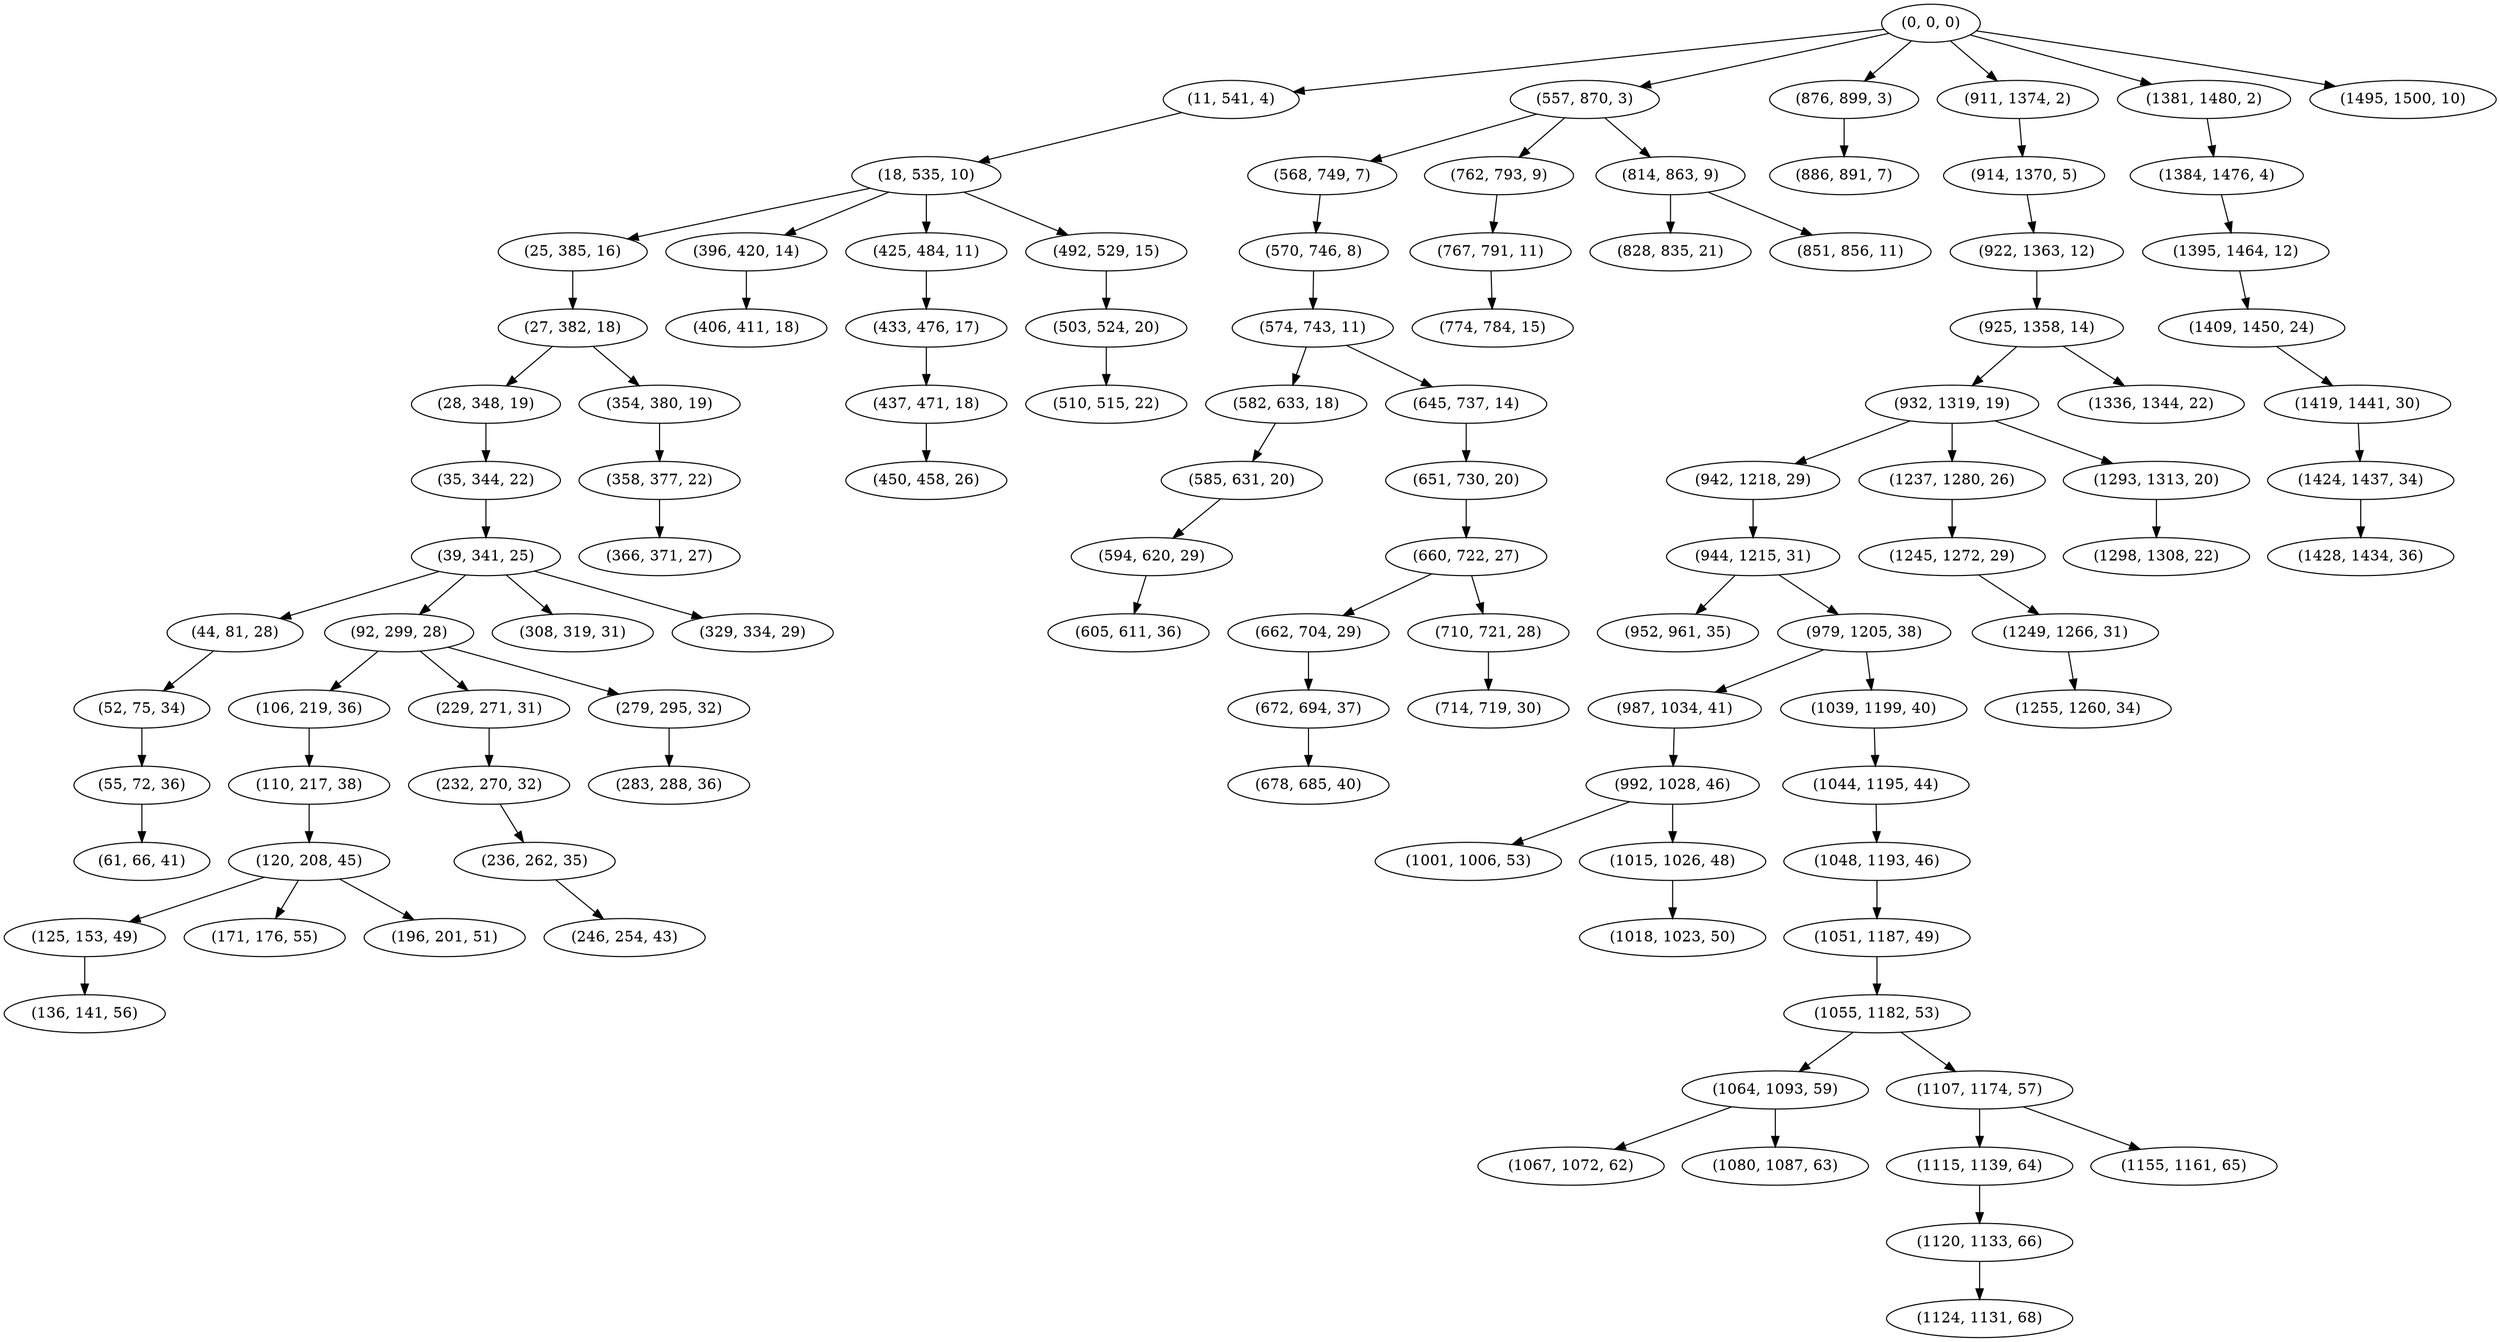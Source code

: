 digraph tree {
    "(0, 0, 0)";
    "(11, 541, 4)";
    "(18, 535, 10)";
    "(25, 385, 16)";
    "(27, 382, 18)";
    "(28, 348, 19)";
    "(35, 344, 22)";
    "(39, 341, 25)";
    "(44, 81, 28)";
    "(52, 75, 34)";
    "(55, 72, 36)";
    "(61, 66, 41)";
    "(92, 299, 28)";
    "(106, 219, 36)";
    "(110, 217, 38)";
    "(120, 208, 45)";
    "(125, 153, 49)";
    "(136, 141, 56)";
    "(171, 176, 55)";
    "(196, 201, 51)";
    "(229, 271, 31)";
    "(232, 270, 32)";
    "(236, 262, 35)";
    "(246, 254, 43)";
    "(279, 295, 32)";
    "(283, 288, 36)";
    "(308, 319, 31)";
    "(329, 334, 29)";
    "(354, 380, 19)";
    "(358, 377, 22)";
    "(366, 371, 27)";
    "(396, 420, 14)";
    "(406, 411, 18)";
    "(425, 484, 11)";
    "(433, 476, 17)";
    "(437, 471, 18)";
    "(450, 458, 26)";
    "(492, 529, 15)";
    "(503, 524, 20)";
    "(510, 515, 22)";
    "(557, 870, 3)";
    "(568, 749, 7)";
    "(570, 746, 8)";
    "(574, 743, 11)";
    "(582, 633, 18)";
    "(585, 631, 20)";
    "(594, 620, 29)";
    "(605, 611, 36)";
    "(645, 737, 14)";
    "(651, 730, 20)";
    "(660, 722, 27)";
    "(662, 704, 29)";
    "(672, 694, 37)";
    "(678, 685, 40)";
    "(710, 721, 28)";
    "(714, 719, 30)";
    "(762, 793, 9)";
    "(767, 791, 11)";
    "(774, 784, 15)";
    "(814, 863, 9)";
    "(828, 835, 21)";
    "(851, 856, 11)";
    "(876, 899, 3)";
    "(886, 891, 7)";
    "(911, 1374, 2)";
    "(914, 1370, 5)";
    "(922, 1363, 12)";
    "(925, 1358, 14)";
    "(932, 1319, 19)";
    "(942, 1218, 29)";
    "(944, 1215, 31)";
    "(952, 961, 35)";
    "(979, 1205, 38)";
    "(987, 1034, 41)";
    "(992, 1028, 46)";
    "(1001, 1006, 53)";
    "(1015, 1026, 48)";
    "(1018, 1023, 50)";
    "(1039, 1199, 40)";
    "(1044, 1195, 44)";
    "(1048, 1193, 46)";
    "(1051, 1187, 49)";
    "(1055, 1182, 53)";
    "(1064, 1093, 59)";
    "(1067, 1072, 62)";
    "(1080, 1087, 63)";
    "(1107, 1174, 57)";
    "(1115, 1139, 64)";
    "(1120, 1133, 66)";
    "(1124, 1131, 68)";
    "(1155, 1161, 65)";
    "(1237, 1280, 26)";
    "(1245, 1272, 29)";
    "(1249, 1266, 31)";
    "(1255, 1260, 34)";
    "(1293, 1313, 20)";
    "(1298, 1308, 22)";
    "(1336, 1344, 22)";
    "(1381, 1480, 2)";
    "(1384, 1476, 4)";
    "(1395, 1464, 12)";
    "(1409, 1450, 24)";
    "(1419, 1441, 30)";
    "(1424, 1437, 34)";
    "(1428, 1434, 36)";
    "(1495, 1500, 10)";
    "(0, 0, 0)" -> "(11, 541, 4)";
    "(0, 0, 0)" -> "(557, 870, 3)";
    "(0, 0, 0)" -> "(876, 899, 3)";
    "(0, 0, 0)" -> "(911, 1374, 2)";
    "(0, 0, 0)" -> "(1381, 1480, 2)";
    "(0, 0, 0)" -> "(1495, 1500, 10)";
    "(11, 541, 4)" -> "(18, 535, 10)";
    "(18, 535, 10)" -> "(25, 385, 16)";
    "(18, 535, 10)" -> "(396, 420, 14)";
    "(18, 535, 10)" -> "(425, 484, 11)";
    "(18, 535, 10)" -> "(492, 529, 15)";
    "(25, 385, 16)" -> "(27, 382, 18)";
    "(27, 382, 18)" -> "(28, 348, 19)";
    "(27, 382, 18)" -> "(354, 380, 19)";
    "(28, 348, 19)" -> "(35, 344, 22)";
    "(35, 344, 22)" -> "(39, 341, 25)";
    "(39, 341, 25)" -> "(44, 81, 28)";
    "(39, 341, 25)" -> "(92, 299, 28)";
    "(39, 341, 25)" -> "(308, 319, 31)";
    "(39, 341, 25)" -> "(329, 334, 29)";
    "(44, 81, 28)" -> "(52, 75, 34)";
    "(52, 75, 34)" -> "(55, 72, 36)";
    "(55, 72, 36)" -> "(61, 66, 41)";
    "(92, 299, 28)" -> "(106, 219, 36)";
    "(92, 299, 28)" -> "(229, 271, 31)";
    "(92, 299, 28)" -> "(279, 295, 32)";
    "(106, 219, 36)" -> "(110, 217, 38)";
    "(110, 217, 38)" -> "(120, 208, 45)";
    "(120, 208, 45)" -> "(125, 153, 49)";
    "(120, 208, 45)" -> "(171, 176, 55)";
    "(120, 208, 45)" -> "(196, 201, 51)";
    "(125, 153, 49)" -> "(136, 141, 56)";
    "(229, 271, 31)" -> "(232, 270, 32)";
    "(232, 270, 32)" -> "(236, 262, 35)";
    "(236, 262, 35)" -> "(246, 254, 43)";
    "(279, 295, 32)" -> "(283, 288, 36)";
    "(354, 380, 19)" -> "(358, 377, 22)";
    "(358, 377, 22)" -> "(366, 371, 27)";
    "(396, 420, 14)" -> "(406, 411, 18)";
    "(425, 484, 11)" -> "(433, 476, 17)";
    "(433, 476, 17)" -> "(437, 471, 18)";
    "(437, 471, 18)" -> "(450, 458, 26)";
    "(492, 529, 15)" -> "(503, 524, 20)";
    "(503, 524, 20)" -> "(510, 515, 22)";
    "(557, 870, 3)" -> "(568, 749, 7)";
    "(557, 870, 3)" -> "(762, 793, 9)";
    "(557, 870, 3)" -> "(814, 863, 9)";
    "(568, 749, 7)" -> "(570, 746, 8)";
    "(570, 746, 8)" -> "(574, 743, 11)";
    "(574, 743, 11)" -> "(582, 633, 18)";
    "(574, 743, 11)" -> "(645, 737, 14)";
    "(582, 633, 18)" -> "(585, 631, 20)";
    "(585, 631, 20)" -> "(594, 620, 29)";
    "(594, 620, 29)" -> "(605, 611, 36)";
    "(645, 737, 14)" -> "(651, 730, 20)";
    "(651, 730, 20)" -> "(660, 722, 27)";
    "(660, 722, 27)" -> "(662, 704, 29)";
    "(660, 722, 27)" -> "(710, 721, 28)";
    "(662, 704, 29)" -> "(672, 694, 37)";
    "(672, 694, 37)" -> "(678, 685, 40)";
    "(710, 721, 28)" -> "(714, 719, 30)";
    "(762, 793, 9)" -> "(767, 791, 11)";
    "(767, 791, 11)" -> "(774, 784, 15)";
    "(814, 863, 9)" -> "(828, 835, 21)";
    "(814, 863, 9)" -> "(851, 856, 11)";
    "(876, 899, 3)" -> "(886, 891, 7)";
    "(911, 1374, 2)" -> "(914, 1370, 5)";
    "(914, 1370, 5)" -> "(922, 1363, 12)";
    "(922, 1363, 12)" -> "(925, 1358, 14)";
    "(925, 1358, 14)" -> "(932, 1319, 19)";
    "(925, 1358, 14)" -> "(1336, 1344, 22)";
    "(932, 1319, 19)" -> "(942, 1218, 29)";
    "(932, 1319, 19)" -> "(1237, 1280, 26)";
    "(932, 1319, 19)" -> "(1293, 1313, 20)";
    "(942, 1218, 29)" -> "(944, 1215, 31)";
    "(944, 1215, 31)" -> "(952, 961, 35)";
    "(944, 1215, 31)" -> "(979, 1205, 38)";
    "(979, 1205, 38)" -> "(987, 1034, 41)";
    "(979, 1205, 38)" -> "(1039, 1199, 40)";
    "(987, 1034, 41)" -> "(992, 1028, 46)";
    "(992, 1028, 46)" -> "(1001, 1006, 53)";
    "(992, 1028, 46)" -> "(1015, 1026, 48)";
    "(1015, 1026, 48)" -> "(1018, 1023, 50)";
    "(1039, 1199, 40)" -> "(1044, 1195, 44)";
    "(1044, 1195, 44)" -> "(1048, 1193, 46)";
    "(1048, 1193, 46)" -> "(1051, 1187, 49)";
    "(1051, 1187, 49)" -> "(1055, 1182, 53)";
    "(1055, 1182, 53)" -> "(1064, 1093, 59)";
    "(1055, 1182, 53)" -> "(1107, 1174, 57)";
    "(1064, 1093, 59)" -> "(1067, 1072, 62)";
    "(1064, 1093, 59)" -> "(1080, 1087, 63)";
    "(1107, 1174, 57)" -> "(1115, 1139, 64)";
    "(1107, 1174, 57)" -> "(1155, 1161, 65)";
    "(1115, 1139, 64)" -> "(1120, 1133, 66)";
    "(1120, 1133, 66)" -> "(1124, 1131, 68)";
    "(1237, 1280, 26)" -> "(1245, 1272, 29)";
    "(1245, 1272, 29)" -> "(1249, 1266, 31)";
    "(1249, 1266, 31)" -> "(1255, 1260, 34)";
    "(1293, 1313, 20)" -> "(1298, 1308, 22)";
    "(1381, 1480, 2)" -> "(1384, 1476, 4)";
    "(1384, 1476, 4)" -> "(1395, 1464, 12)";
    "(1395, 1464, 12)" -> "(1409, 1450, 24)";
    "(1409, 1450, 24)" -> "(1419, 1441, 30)";
    "(1419, 1441, 30)" -> "(1424, 1437, 34)";
    "(1424, 1437, 34)" -> "(1428, 1434, 36)";
}
